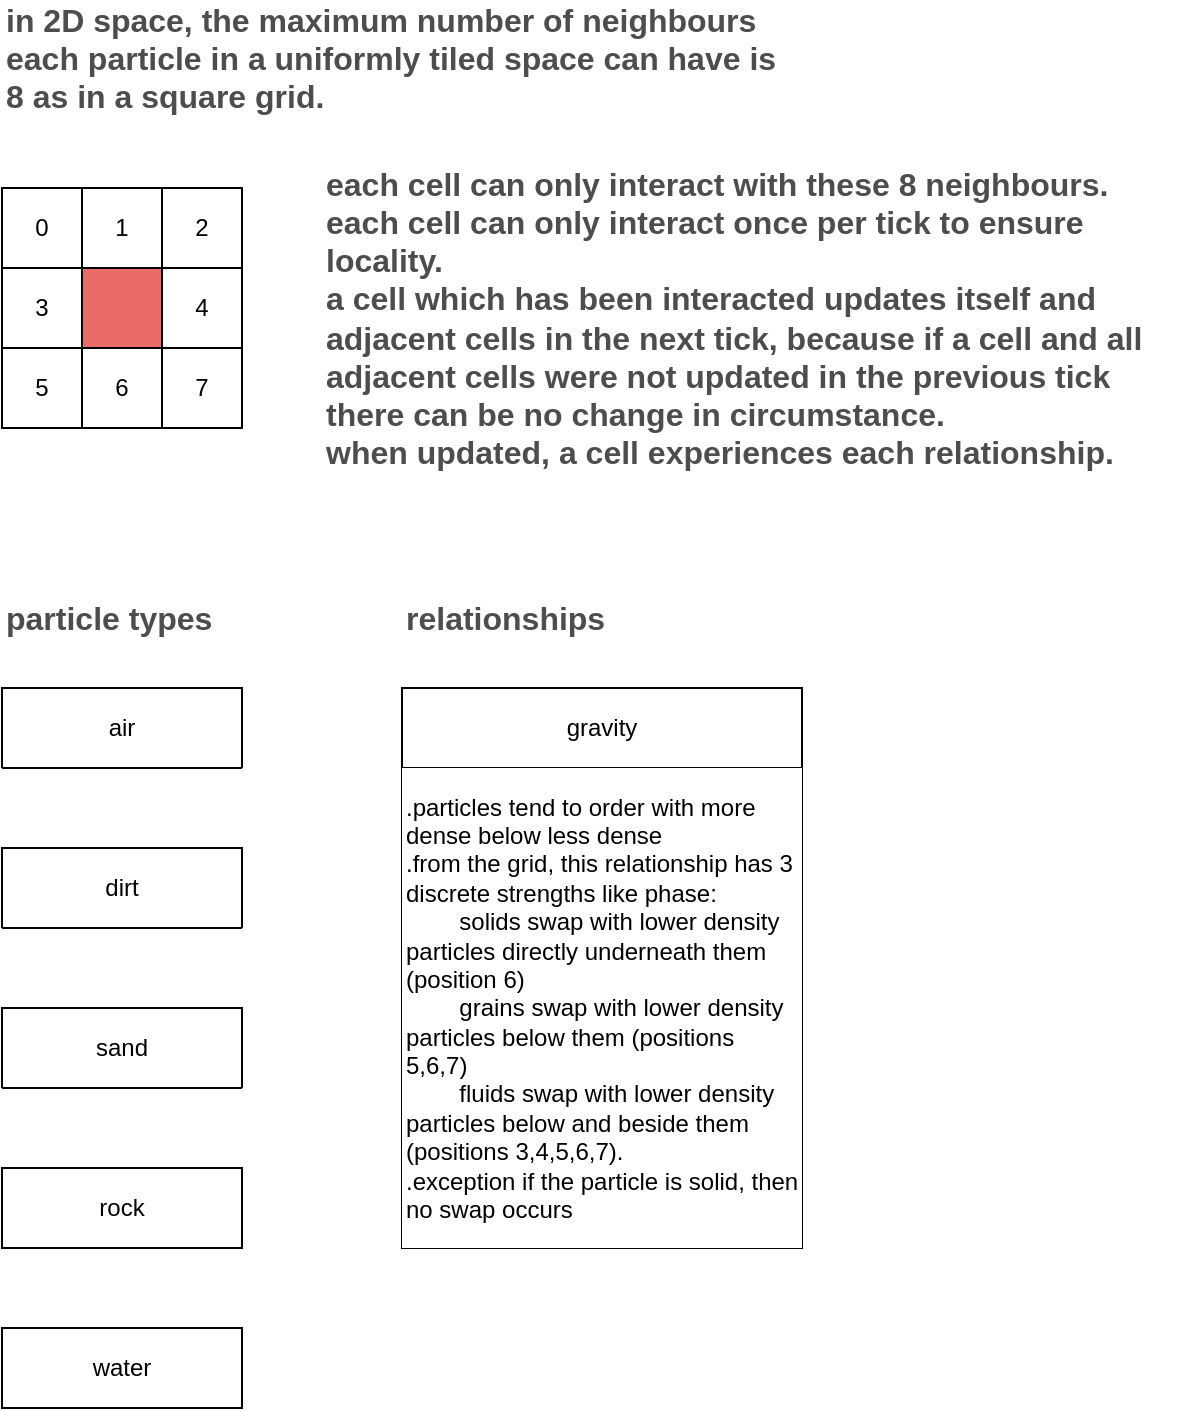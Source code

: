 <mxfile version="21.7.1" type="github">
  <diagram name="Page-1" id="eaLLX4wJjizQ4G4Z6DoM">
    <mxGraphModel dx="870" dy="1750" grid="1" gridSize="10" guides="1" tooltips="1" connect="1" arrows="1" fold="1" page="1" pageScale="1" pageWidth="827" pageHeight="1169" math="0" shadow="0">
      <root>
        <mxCell id="0" />
        <mxCell id="1" parent="0" />
        <mxCell id="h2KC7i_i18Ru5Yod90iZ-4" value="rock" style="rounded=0;whiteSpace=wrap;html=1;" vertex="1" parent="1">
          <mxGeometry x="280" y="490" width="120" height="40" as="geometry" />
        </mxCell>
        <mxCell id="h2KC7i_i18Ru5Yod90iZ-5" value="water" style="rounded=0;whiteSpace=wrap;html=1;" vertex="1" parent="1">
          <mxGeometry x="280" y="570" width="120" height="40" as="geometry" />
        </mxCell>
        <mxCell id="h2KC7i_i18Ru5Yod90iZ-7" value="particle types" style="text;html=1;strokeColor=none;fillColor=none;align=left;verticalAlign=middle;whiteSpace=wrap;rounded=0;fontSize=16;fontFamily=Helvetica;fontStyle=1;fontColor=#4D4D4D;" vertex="1" parent="1">
          <mxGeometry x="280" y="200" width="120" height="30" as="geometry" />
        </mxCell>
        <mxCell id="h2KC7i_i18Ru5Yod90iZ-8" value="relationships" style="text;html=1;strokeColor=none;fillColor=none;align=left;verticalAlign=middle;whiteSpace=wrap;rounded=0;fontSize=16;fontFamily=Helvetica;fontStyle=1;fontColor=#4D4D4D;" vertex="1" parent="1">
          <mxGeometry x="480" y="200" width="120" height="30" as="geometry" />
        </mxCell>
        <mxCell id="h2KC7i_i18Ru5Yod90iZ-15" value="in 2D space, the maximum number of neighbours each particle in a uniformly tiled space can have is 8 as in a square grid." style="text;html=1;strokeColor=none;fillColor=none;align=left;verticalAlign=middle;whiteSpace=wrap;rounded=0;fontSize=16;fontFamily=Helvetica;fontStyle=1;fontColor=#4D4D4D;" vertex="1" parent="1">
          <mxGeometry x="280" y="-80" width="400" height="30" as="geometry" />
        </mxCell>
        <mxCell id="h2KC7i_i18Ru5Yod90iZ-16" value="" style="whiteSpace=wrap;html=1;aspect=fixed;fillColor=#EA6B66;" vertex="1" parent="1">
          <mxGeometry x="320" y="40" width="40" height="40" as="geometry" />
        </mxCell>
        <mxCell id="h2KC7i_i18Ru5Yod90iZ-17" value="4" style="whiteSpace=wrap;html=1;aspect=fixed;" vertex="1" parent="1">
          <mxGeometry x="360" y="40" width="40" height="40" as="geometry" />
        </mxCell>
        <mxCell id="h2KC7i_i18Ru5Yod90iZ-18" value="6" style="whiteSpace=wrap;html=1;aspect=fixed;" vertex="1" parent="1">
          <mxGeometry x="320" y="80" width="40" height="40" as="geometry" />
        </mxCell>
        <mxCell id="h2KC7i_i18Ru5Yod90iZ-19" value="3" style="whiteSpace=wrap;html=1;aspect=fixed;" vertex="1" parent="1">
          <mxGeometry x="280" y="40" width="40" height="40" as="geometry" />
        </mxCell>
        <mxCell id="h2KC7i_i18Ru5Yod90iZ-20" value="0" style="whiteSpace=wrap;html=1;aspect=fixed;" vertex="1" parent="1">
          <mxGeometry x="280" width="40" height="40" as="geometry" />
        </mxCell>
        <mxCell id="h2KC7i_i18Ru5Yod90iZ-21" value="1" style="whiteSpace=wrap;html=1;aspect=fixed;" vertex="1" parent="1">
          <mxGeometry x="320" width="40" height="40" as="geometry" />
        </mxCell>
        <mxCell id="h2KC7i_i18Ru5Yod90iZ-22" value="2" style="whiteSpace=wrap;html=1;aspect=fixed;" vertex="1" parent="1">
          <mxGeometry x="360" width="40" height="40" as="geometry" />
        </mxCell>
        <mxCell id="h2KC7i_i18Ru5Yod90iZ-23" value="5" style="whiteSpace=wrap;html=1;aspect=fixed;" vertex="1" parent="1">
          <mxGeometry x="280" y="80" width="40" height="40" as="geometry" />
        </mxCell>
        <mxCell id="h2KC7i_i18Ru5Yod90iZ-24" value="7" style="whiteSpace=wrap;html=1;aspect=fixed;" vertex="1" parent="1">
          <mxGeometry x="360" y="80" width="40" height="40" as="geometry" />
        </mxCell>
        <mxCell id="h2KC7i_i18Ru5Yod90iZ-27" value="consumption" style="swimlane;fontStyle=0;childLayout=stackLayout;horizontal=1;startSize=40;horizontalStack=0;resizeParent=1;resizeParentMax=0;resizeLast=0;collapsible=1;marginBottom=0;whiteSpace=wrap;html=1;rounded=0;" vertex="1" collapsed="1" parent="1">
          <mxGeometry x="480" y="330" width="120" height="40" as="geometry">
            <mxRectangle x="520" y="320" width="200" height="240" as="alternateBounds" />
          </mxGeometry>
        </mxCell>
        <mxCell id="h2KC7i_i18Ru5Yod90iZ-28" value="" style="text;html=1;strokeColor=none;fillColor=white;align=left;verticalAlign=middle;whiteSpace=wrap;rounded=0;" vertex="1" parent="h2KC7i_i18Ru5Yod90iZ-27">
          <mxGeometry y="40" width="200" height="200" as="geometry" />
        </mxCell>
        <mxCell id="h2KC7i_i18Ru5Yod90iZ-29" value="excretion" style="swimlane;fontStyle=0;childLayout=stackLayout;horizontal=1;startSize=40;horizontalStack=0;resizeParent=1;resizeParentMax=0;resizeLast=0;collapsible=1;marginBottom=0;whiteSpace=wrap;html=1;rounded=0;" vertex="1" collapsed="1" parent="1">
          <mxGeometry x="480" y="410" width="120" height="40" as="geometry">
            <mxRectangle x="520" y="320" width="200" height="240" as="alternateBounds" />
          </mxGeometry>
        </mxCell>
        <mxCell id="h2KC7i_i18Ru5Yod90iZ-30" value="" style="text;html=1;strokeColor=none;fillColor=white;align=left;verticalAlign=middle;whiteSpace=wrap;rounded=0;" vertex="1" parent="h2KC7i_i18Ru5Yod90iZ-29">
          <mxGeometry y="40" width="200" height="200" as="geometry" />
        </mxCell>
        <mxCell id="h2KC7i_i18Ru5Yod90iZ-31" value="reproduction" style="swimlane;fontStyle=0;childLayout=stackLayout;horizontal=1;startSize=40;horizontalStack=0;resizeParent=1;resizeParentMax=0;resizeLast=0;collapsible=1;marginBottom=0;whiteSpace=wrap;html=1;rounded=0;" vertex="1" collapsed="1" parent="1">
          <mxGeometry x="480" y="490" width="120" height="40" as="geometry">
            <mxRectangle x="520" y="480" width="200" height="240" as="alternateBounds" />
          </mxGeometry>
        </mxCell>
        <mxCell id="h2KC7i_i18Ru5Yod90iZ-32" value="" style="text;html=1;strokeColor=none;fillColor=white;align=left;verticalAlign=middle;whiteSpace=wrap;rounded=0;" vertex="1" parent="h2KC7i_i18Ru5Yod90iZ-31">
          <mxGeometry y="40" width="200" height="200" as="geometry" />
        </mxCell>
        <mxCell id="h2KC7i_i18Ru5Yod90iZ-33" value="air" style="swimlane;fontStyle=0;childLayout=stackLayout;horizontal=1;startSize=40;horizontalStack=0;resizeParent=1;resizeParentMax=0;resizeLast=0;collapsible=1;marginBottom=0;whiteSpace=wrap;html=1;rounded=0;" vertex="1" collapsed="1" parent="1">
          <mxGeometry x="280" y="250" width="120" height="40" as="geometry">
            <mxRectangle x="280" y="240" width="200" height="80" as="alternateBounds" />
          </mxGeometry>
        </mxCell>
        <mxCell id="h2KC7i_i18Ru5Yod90iZ-34" value="phase: fluid&lt;br&gt;density: 1.2" style="text;html=1;strokeColor=none;fillColor=white;align=left;verticalAlign=middle;whiteSpace=wrap;rounded=0;" vertex="1" parent="h2KC7i_i18Ru5Yod90iZ-33">
          <mxGeometry y="40" width="200" height="40" as="geometry" />
        </mxCell>
        <mxCell id="h2KC7i_i18Ru5Yod90iZ-13" value="gravity" style="swimlane;fontStyle=0;childLayout=stackLayout;horizontal=1;startSize=40;horizontalStack=0;resizeParent=1;resizeParentMax=0;resizeLast=0;collapsible=1;marginBottom=0;whiteSpace=wrap;html=1;rounded=0;" vertex="1" parent="1">
          <mxGeometry x="480" y="250" width="200" height="280" as="geometry">
            <mxRectangle x="480" y="250" width="120" height="40" as="alternateBounds" />
          </mxGeometry>
        </mxCell>
        <mxCell id="h2KC7i_i18Ru5Yod90iZ-14" value=".particles tend to order with more dense below less dense&lt;br&gt;.from the grid, this relationship has 3 discrete strengths like phase:&lt;br&gt;&lt;span style=&quot;white-space: pre;&quot;&gt;&#x9;&lt;/span&gt;solids swap with lower density particles directly underneath them (position 6)&lt;br&gt;&lt;span style=&quot;white-space: pre;&quot;&gt;&#x9;&lt;/span&gt;grains swap with lower density particles below them (positions 5,6,7)&lt;br&gt;&lt;span style=&quot;white-space: pre;&quot;&gt;&#x9;&lt;/span&gt;fluids swap with lower density particles below and beside them (positions 3,4,5,6,7).&lt;br&gt;.exception if the particle is solid, then no swap occurs" style="text;html=1;strokeColor=none;fillColor=white;align=left;verticalAlign=middle;whiteSpace=wrap;rounded=0;" vertex="1" parent="h2KC7i_i18Ru5Yod90iZ-13">
          <mxGeometry y="40" width="200" height="240" as="geometry" />
        </mxCell>
        <mxCell id="h2KC7i_i18Ru5Yod90iZ-35" value="dirt" style="swimlane;fontStyle=0;childLayout=stackLayout;horizontal=1;startSize=40;horizontalStack=0;resizeParent=1;resizeParentMax=0;resizeLast=0;collapsible=1;marginBottom=0;whiteSpace=wrap;html=1;rounded=0;" vertex="1" collapsed="1" parent="1">
          <mxGeometry x="280" y="330" width="120" height="40" as="geometry">
            <mxRectangle x="280" y="320" width="200" height="80" as="alternateBounds" />
          </mxGeometry>
        </mxCell>
        <mxCell id="h2KC7i_i18Ru5Yod90iZ-36" value="phase: solid&lt;br&gt;density: 1500" style="text;html=1;strokeColor=none;fillColor=white;align=left;verticalAlign=middle;whiteSpace=wrap;rounded=0;" vertex="1" parent="h2KC7i_i18Ru5Yod90iZ-35">
          <mxGeometry y="40" width="200" height="40" as="geometry" />
        </mxCell>
        <mxCell id="h2KC7i_i18Ru5Yod90iZ-37" value="sand" style="swimlane;fontStyle=0;childLayout=stackLayout;horizontal=1;startSize=40;horizontalStack=0;resizeParent=1;resizeParentMax=0;resizeLast=0;collapsible=1;marginBottom=0;whiteSpace=wrap;html=1;rounded=0;" vertex="1" collapsed="1" parent="1">
          <mxGeometry x="280" y="410" width="120" height="40" as="geometry">
            <mxRectangle x="280" y="400" width="200" height="80" as="alternateBounds" />
          </mxGeometry>
        </mxCell>
        <mxCell id="h2KC7i_i18Ru5Yod90iZ-38" value="phase: grain&lt;br&gt;density: 1200" style="text;html=1;strokeColor=none;fillColor=white;align=left;verticalAlign=middle;whiteSpace=wrap;rounded=0;" vertex="1" parent="h2KC7i_i18Ru5Yod90iZ-37">
          <mxGeometry y="40" width="200" height="40" as="geometry" />
        </mxCell>
        <mxCell id="h2KC7i_i18Ru5Yod90iZ-40" value="each cell can only interact with these 8 neighbours.&lt;br&gt;each cell can only interact once per tick to ensure locality.&lt;br&gt;a cell which has been interacted updates itself and adjacent cells in the next tick, because if a cell and all adjacent cells were not updated in the previous tick there can be no change in circumstance.&lt;br&gt;when updated, a cell experiences each relationship." style="text;html=1;strokeColor=none;fillColor=none;align=left;verticalAlign=middle;whiteSpace=wrap;rounded=0;fontSize=16;fontFamily=Helvetica;fontStyle=1;fontColor=#4D4D4D;" vertex="1" parent="1">
          <mxGeometry x="440" y="-10" width="430" height="150" as="geometry" />
        </mxCell>
      </root>
    </mxGraphModel>
  </diagram>
</mxfile>
